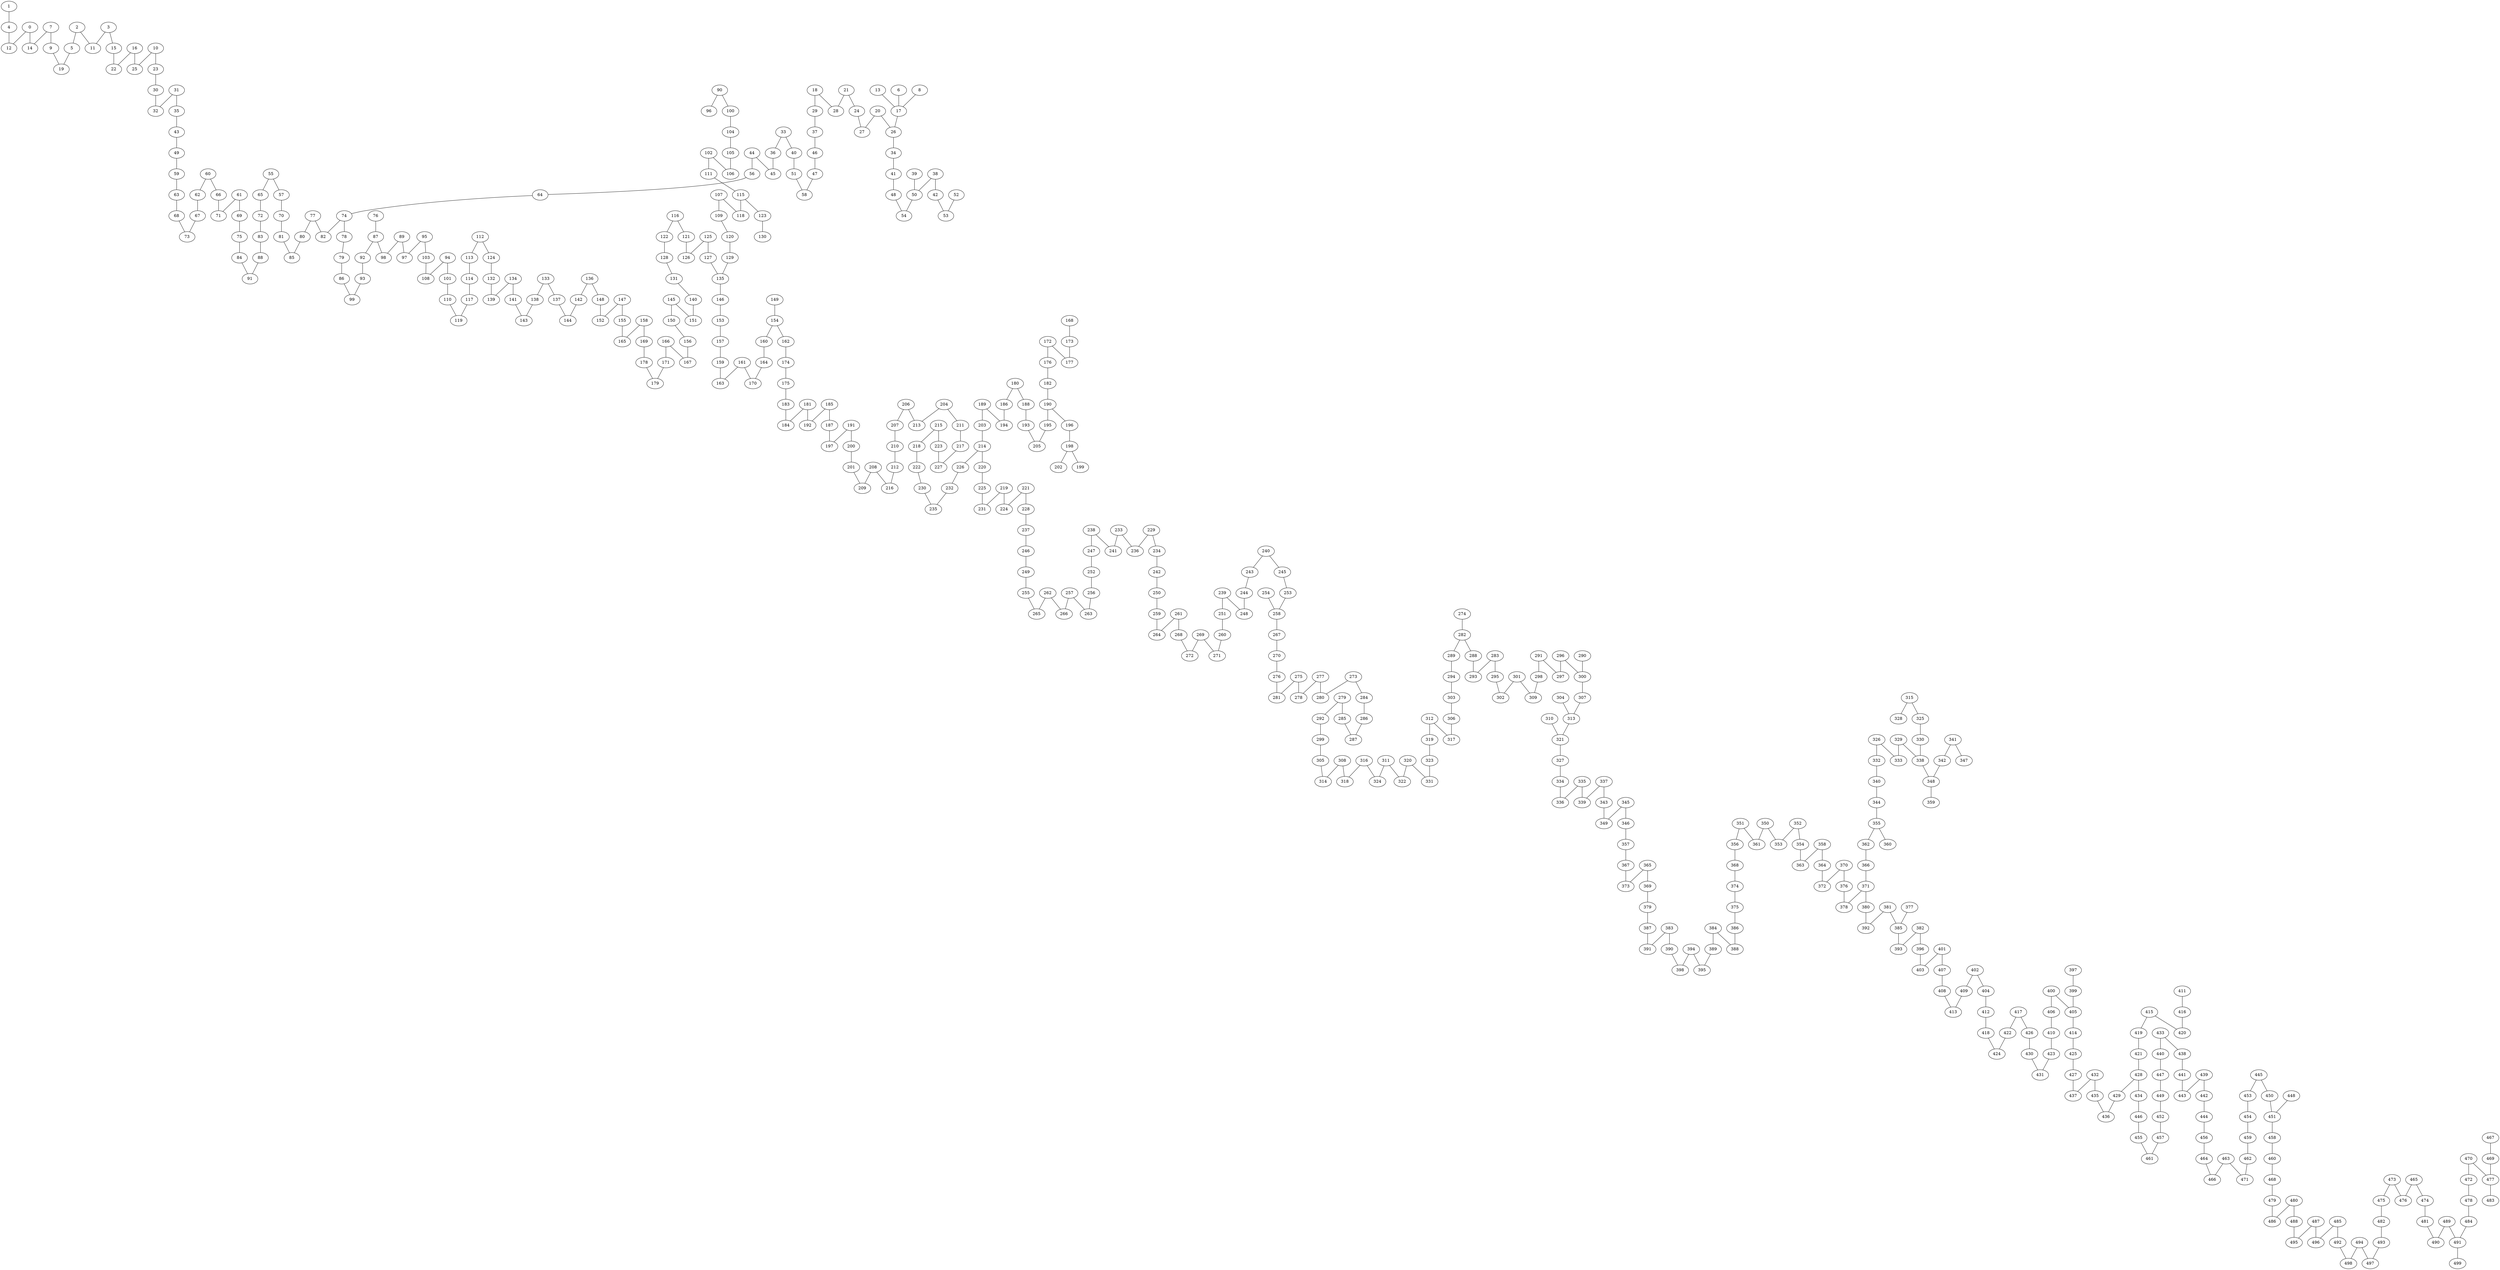 strict graph G {
1;
4;
12;
0;
14;
7;
9;
19;
5;
2;
11;
3;
15;
22;
16;
25;
10;
23;
30;
32;
31;
35;
43;
49;
59;
63;
68;
73;
67;
62;
60;
66;
71;
61;
69;
75;
84;
91;
88;
83;
72;
65;
55;
57;
70;
81;
85;
80;
77;
82;
74;
78;
79;
86;
99;
93;
92;
87;
98;
89;
97;
95;
103;
108;
94;
101;
110;
119;
117;
114;
113;
112;
124;
132;
139;
134;
141;
143;
138;
133;
137;
144;
142;
136;
148;
152;
147;
155;
165;
158;
169;
178;
179;
171;
166;
167;
156;
150;
145;
151;
140;
131;
128;
122;
116;
121;
126;
125;
127;
135;
146;
153;
157;
159;
163;
161;
170;
164;
160;
154;
162;
174;
175;
183;
184;
181;
192;
185;
187;
197;
191;
200;
201;
209;
208;
216;
212;
210;
207;
206;
213;
204;
211;
217;
227;
223;
215;
218;
222;
230;
235;
232;
226;
214;
220;
225;
231;
219;
224;
221;
228;
237;
246;
249;
255;
265;
262;
266;
257;
263;
256;
252;
247;
238;
241;
233;
236;
229;
234;
242;
250;
259;
264;
261;
268;
272;
269;
271;
260;
251;
239;
248;
244;
243;
240;
245;
253;
258;
254;
267;
270;
276;
281;
275;
278;
277;
280;
273;
284;
286;
287;
285;
279;
292;
299;
305;
314;
308;
318;
316;
324;
311;
322;
320;
331;
323;
319;
312;
317;
306;
303;
294;
289;
282;
288;
293;
283;
295;
302;
301;
309;
298;
291;
297;
296;
300;
307;
313;
304;
321;
327;
334;
336;
335;
339;
337;
343;
349;
345;
346;
357;
367;
373;
365;
369;
379;
387;
391;
383;
390;
398;
394;
395;
389;
384;
388;
386;
375;
374;
368;
356;
351;
361;
350;
353;
352;
354;
363;
358;
364;
372;
370;
376;
378;
371;
366;
362;
355;
344;
340;
332;
326;
333;
329;
338;
348;
359;
342;
341;
347;
330;
325;
315;
328;
360;
380;
392;
381;
385;
393;
382;
396;
403;
401;
407;
408;
413;
409;
402;
404;
412;
418;
424;
422;
417;
426;
430;
431;
423;
410;
406;
400;
405;
399;
397;
414;
425;
427;
437;
432;
435;
436;
429;
428;
421;
419;
415;
420;
416;
411;
434;
446;
455;
461;
457;
452;
449;
447;
440;
433;
438;
441;
443;
439;
442;
444;
456;
464;
466;
463;
471;
462;
459;
454;
453;
445;
450;
451;
448;
458;
460;
468;
479;
486;
480;
488;
495;
487;
496;
485;
492;
498;
494;
497;
493;
482;
475;
473;
476;
465;
474;
481;
490;
489;
491;
484;
478;
472;
470;
477;
483;
469;
467;
499;
377;
310;
290;
274;
203;
189;
194;
186;
180;
188;
193;
205;
195;
190;
196;
198;
199;
202;
182;
176;
172;
177;
173;
168;
149;
129;
120;
109;
107;
118;
115;
111;
102;
106;
105;
104;
100;
90;
96;
123;
130;
76;
64;
56;
44;
45;
36;
33;
40;
51;
58;
47;
46;
37;
29;
18;
28;
21;
24;
27;
20;
26;
34;
41;
48;
54;
50;
38;
42;
53;
52;
39;
17;
6;
8;
13;
93 -- 99;
211 -- 217;
381 -- 385;
9 -- 19;
479 -- 486;
189 -- 203;
136 -- 148;
320 -- 331;
445 -- 453;
356 -- 368;
474 -- 481;
385 -- 393;
186 -- 194;
101 -- 110;
273 -- 284;
279 -- 292;
294 -- 303;
112 -- 124;
311 -- 324;
358 -- 363;
441 -- 443;
112 -- 113;
219 -- 231;
92 -- 93;
301 -- 309;
247 -- 252;
383 -- 391;
40 -- 51;
409 -- 413;
10 -- 23;
326 -- 333;
35 -- 43;
60 -- 66;
55 -- 65;
89 -- 97;
77 -- 80;
303 -- 306;
427 -- 437;
254 -- 258;
480 -- 486;
198 -- 202;
394 -- 398;
49 -- 59;
95 -- 97;
239 -- 251;
3 -- 11;
161 -- 163;
178 -- 179;
185 -- 187;
233 -- 241;
364 -- 372;
109 -- 120;
102 -- 111;
244 -- 248;
417 -- 426;
453 -- 454;
418 -- 424;
69 -- 75;
190 -- 196;
90 -- 100;
340 -- 344;
36 -- 45;
472 -- 478;
135 -- 146;
371 -- 380;
129 -- 135;
133 -- 137;
305 -- 314;
460 -- 468;
319 -- 323;
114 -- 117;
212 -- 216;
147 -- 152;
217 -- 227;
125 -- 127;
421 -- 428;
16 -- 22;
127 -- 135;
120 -- 129;
295 -- 302;
59 -- 63;
284 -- 286;
345 -- 349;
193 -- 205;
338 -- 348;
377 -- 385;
206 -- 213;
462 -- 471;
70 -- 81;
255 -- 265;
215 -- 223;
222 -- 230;
191 -- 197;
232 -- 235;
275 -- 281;
279 -- 285;
316 -- 318;
376 -- 378;
277 -- 280;
406 -- 410;
446 -- 455;
487 -- 495;
485 -- 496;
465 -- 476;
172 -- 177;
198 -- 199;
42 -- 53;
370 -- 372;
181 -- 192;
432 -- 437;
47 -- 58;
384 -- 389;
408 -- 413;
399 -- 405;
379 -- 387;
341 -- 347;
162 -- 174;
46 -- 47;
26 -- 34;
355 -- 362;
240 -- 245;
136 -- 142;
250 -- 259;
16 -- 25;
221 -- 224;
103 -- 108;
33 -- 36;
66 -- 71;
447 -- 449;
416 -- 420;
257 -- 263;
180 -- 186;
195 -- 205;
124 -- 132;
55 -- 57;
341 -- 342;
252 -- 256;
203 -- 214;
149 -- 154;
74 -- 78;
164 -- 170;
323 -- 331;
354 -- 363;
415 -- 419;
94 -- 108;
117 -- 119;
171 -- 179;
187 -- 197;
288 -- 293;
335 -- 339;
467 -- 469;
44 -- 56;
330 -- 338;
153 -- 157;
415 -- 420;
87 -- 98;
156 -- 167;
425 -- 427;
283 -- 295;
390 -- 398;
387 -- 391;
440 -- 447;
215 -- 218;
456 -- 464;
487 -- 496;
313 -- 321;
41 -- 48;
168 -- 173;
296 -- 297;
113 -- 114;
116 -- 121;
457 -- 461;
182 -- 190;
15 -- 22;
145 -- 150;
489 -- 490;
65 -- 72;
61 -- 69;
261 -- 268;
3 -- 15;
134 -- 139;
240 -- 243;
131 -- 140;
386 -- 388;
315 -- 328;
493 -- 497;
473 -- 476;
128 -- 131;
320 -- 322;
452 -- 457;
275 -- 278;
122 -- 128;
123 -- 130;
145 -- 151;
140 -- 151;
107 -- 109;
450 -- 451;
358 -- 364;
459 -- 462;
64 -- 74;
365 -- 373;
154 -- 160;
138 -- 143;
90 -- 96;
291 -- 297;
348 -- 359;
75 -- 84;
214 -- 226;
401 -- 407;
51 -- 58;
228 -- 237;
352 -- 353;
94 -- 101;
10 -- 25;
344 -- 355;
105 -- 106;
448 -- 451;
259 -- 264;
87 -- 92;
261 -- 264;
468 -- 479;
410 -- 423;
176 -- 182;
7 -- 14;
160 -- 164;
23 -- 30;
433 -- 440;
442 -- 444;
283 -- 293;
397 -- 399;
48 -- 54;
191 -- 200;
326 -- 332;
159 -- 163;
237 -- 246;
253 -- 258;
204 -- 211;
18 -- 29;
150 -- 156;
465 -- 474;
38 -- 50;
142 -- 144;
146 -- 153;
458 -- 460;
489 -- 491;
329 -- 333;
435 -- 436;
481 -- 490;
315 -- 325;
428 -- 434;
201 -- 209;
39 -- 50;
478 -- 484;
296 -- 300;
67 -- 73;
262 -- 266;
292 -- 299;
121 -- 126;
454 -- 459;
269 -- 271;
102 -- 106;
17 -- 26;
380 -- 392;
68 -- 73;
434 -- 446;
412 -- 418;
52 -- 53;
304 -- 313;
43 -- 49;
367 -- 373;
132 -- 139;
246 -- 249;
312 -- 319;
183 -- 184;
2 -- 11;
133 -- 138;
208 -- 209;
316 -- 324;
155 -- 165;
400 -- 405;
24 -- 27;
18 -- 28;
243 -- 244;
34 -- 41;
125 -- 126;
0 -- 14;
134 -- 141;
365 -- 369;
375 -- 386;
351 -- 356;
229 -- 236;
350 -- 361;
174 -- 175;
185 -- 192;
370 -- 376;
81 -- 85;
204 -- 213;
455 -- 461;
289 -- 294;
116 -- 122;
104 -- 105;
72 -- 83;
86 -- 99;
335 -- 336;
394 -- 395;
422 -- 424;
439 -- 443;
196 -- 198;
189 -- 194;
220 -- 225;
110 -- 119;
158 -- 165;
181 -- 184;
419 -- 421;
21 -- 24;
306 -- 317;
78 -- 79;
337 -- 343;
404 -- 412;
207 -- 210;
258 -- 267;
445 -- 450;
470 -- 477;
0 -- 12;
148 -- 152;
29 -- 37;
234 -- 242;
382 -- 396;
249 -- 255;
423 -- 431;
100 -- 104;
290 -- 300;
469 -- 477;
7 -- 9;
402 -- 409;
282 -- 289;
494 -- 498;
301 -- 302;
463 -- 466;
300 -- 307;
88 -- 91;
4 -- 12;
368 -- 374;
31 -- 32;
401 -- 403;
173 -- 177;
20 -- 27;
400 -- 406;
20 -- 26;
221 -- 228;
190 -- 195;
480 -- 488;
411 -- 416;
89 -- 98;
308 -- 314;
449 -- 452;
172 -- 176;
31 -- 35;
257 -- 266;
329 -- 338;
233 -- 236;
214 -- 220;
402 -- 404;
396 -- 403;
485 -- 492;
482 -- 493;
484 -- 491;
74 -- 82;
355 -- 360;
383 -- 390;
166 -- 167;
285 -- 287;
417 -- 422;
2 -- 5;
337 -- 339;
492 -- 498;
44 -- 45;
429 -- 436;
141 -- 143;
414 -- 425;
62 -- 67;
218 -- 222;
299 -- 305;
407 -- 408;
268 -- 272;
111 -- 115;
245 -- 253;
107 -- 118;
267 -- 270;
276 -- 281;
238 -- 241;
321 -- 327;
166 -- 171;
312 -- 317;
8 -- 17;
325 -- 330;
206 -- 207;
374 -- 375;
154 -- 162;
5 -- 19;
6 -- 17;
362 -- 366;
77 -- 82;
308 -- 318;
327 -- 334;
219 -- 224;
270 -- 276;
282 -- 288;
286 -- 287;
366 -- 371;
239 -- 248;
37 -- 46;
352 -- 354;
256 -- 263;
95 -- 103;
63 -- 68;
242 -- 250;
277 -- 278;
438 -- 441;
463 -- 471;
345 -- 346;
351 -- 361;
432 -- 435;
61 -- 71;
405 -- 414;
332 -- 340;
137 -- 144;
273 -- 280;
430 -- 431;
298 -- 309;
60 -- 62;
426 -- 430;
439 -- 442;
57 -- 70;
382 -- 393;
115 -- 123;
238 -- 247;
30 -- 32;
79 -- 86;
175 -- 183;
230 -- 235;
251 -- 260;
307 -- 313;
188 -- 193;
225 -- 231;
200 -- 201;
210 -- 212;
428 -- 429;
357 -- 367;
84 -- 91;
83 -- 88;
470 -- 472;
433 -- 438;
342 -- 348;
451 -- 458;
147 -- 155;
223 -- 227;
169 -- 178;
343 -- 349;
180 -- 188;
491 -- 499;
158 -- 169;
161 -- 170;
262 -- 265;
33 -- 40;
229 -- 234;
274 -- 282;
334 -- 336;
310 -- 321;
311 -- 322;
1 -- 4;
269 -- 272;
389 -- 395;
444 -- 456;
464 -- 466;
350 -- 353;
56 -- 64;
477 -- 483;
13 -- 17;
157 -- 159;
346 -- 357;
381 -- 392;
384 -- 388;
488 -- 495;
494 -- 497;
38 -- 42;
50 -- 54;
76 -- 87;
371 -- 378;
475 -- 482;
369 -- 379;
260 -- 271;
80 -- 85;
226 -- 232;
473 -- 475;
291 -- 298;
115 -- 118;
21 -- 28;
208 -- 216;
}
